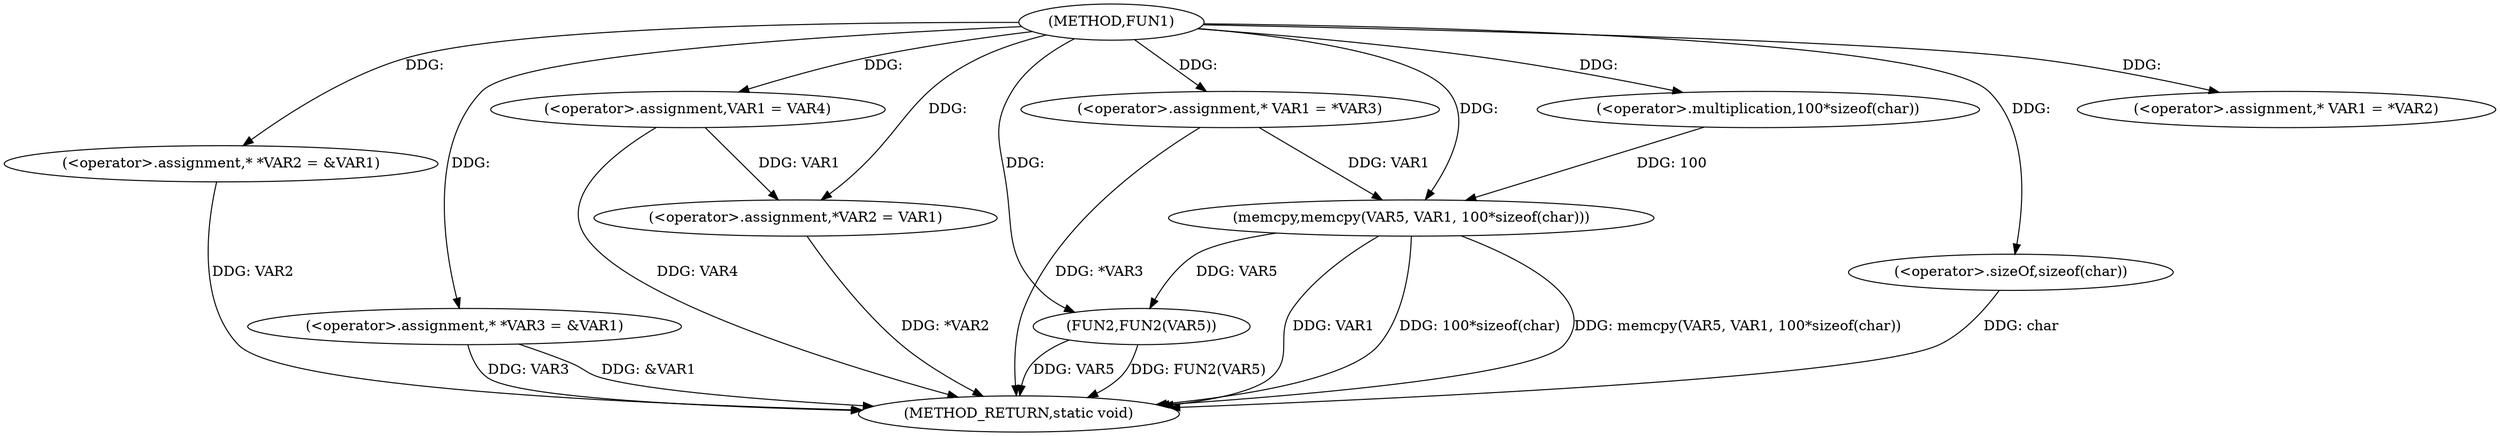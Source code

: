 digraph FUN1 {  
"1000100" [label = "(METHOD,FUN1)" ]
"1000144" [label = "(METHOD_RETURN,static void)" ]
"1000104" [label = "(<operator>.assignment,* *VAR2 = &VAR1)" ]
"1000109" [label = "(<operator>.assignment,* *VAR3 = &VAR1)" ]
"1000116" [label = "(<operator>.assignment,* VAR1 = *VAR2)" ]
"1000120" [label = "(<operator>.assignment,VAR1 = VAR4)" ]
"1000123" [label = "(<operator>.assignment,*VAR2 = VAR1)" ]
"1000129" [label = "(<operator>.assignment,* VAR1 = *VAR3)" ]
"1000135" [label = "(memcpy,memcpy(VAR5, VAR1, 100*sizeof(char)))" ]
"1000138" [label = "(<operator>.multiplication,100*sizeof(char))" ]
"1000140" [label = "(<operator>.sizeOf,sizeof(char))" ]
"1000142" [label = "(FUN2,FUN2(VAR5))" ]
  "1000142" -> "1000144"  [ label = "DDG: FUN2(VAR5)"] 
  "1000104" -> "1000144"  [ label = "DDG: VAR2"] 
  "1000135" -> "1000144"  [ label = "DDG: 100*sizeof(char)"] 
  "1000140" -> "1000144"  [ label = "DDG: char"] 
  "1000135" -> "1000144"  [ label = "DDG: memcpy(VAR5, VAR1, 100*sizeof(char))"] 
  "1000109" -> "1000144"  [ label = "DDG: VAR3"] 
  "1000142" -> "1000144"  [ label = "DDG: VAR5"] 
  "1000120" -> "1000144"  [ label = "DDG: VAR4"] 
  "1000109" -> "1000144"  [ label = "DDG: &VAR1"] 
  "1000135" -> "1000144"  [ label = "DDG: VAR1"] 
  "1000129" -> "1000144"  [ label = "DDG: *VAR3"] 
  "1000123" -> "1000144"  [ label = "DDG: *VAR2"] 
  "1000100" -> "1000104"  [ label = "DDG: "] 
  "1000100" -> "1000109"  [ label = "DDG: "] 
  "1000100" -> "1000116"  [ label = "DDG: "] 
  "1000100" -> "1000120"  [ label = "DDG: "] 
  "1000120" -> "1000123"  [ label = "DDG: VAR1"] 
  "1000100" -> "1000123"  [ label = "DDG: "] 
  "1000100" -> "1000129"  [ label = "DDG: "] 
  "1000100" -> "1000135"  [ label = "DDG: "] 
  "1000129" -> "1000135"  [ label = "DDG: VAR1"] 
  "1000138" -> "1000135"  [ label = "DDG: 100"] 
  "1000100" -> "1000138"  [ label = "DDG: "] 
  "1000100" -> "1000140"  [ label = "DDG: "] 
  "1000135" -> "1000142"  [ label = "DDG: VAR5"] 
  "1000100" -> "1000142"  [ label = "DDG: "] 
}
